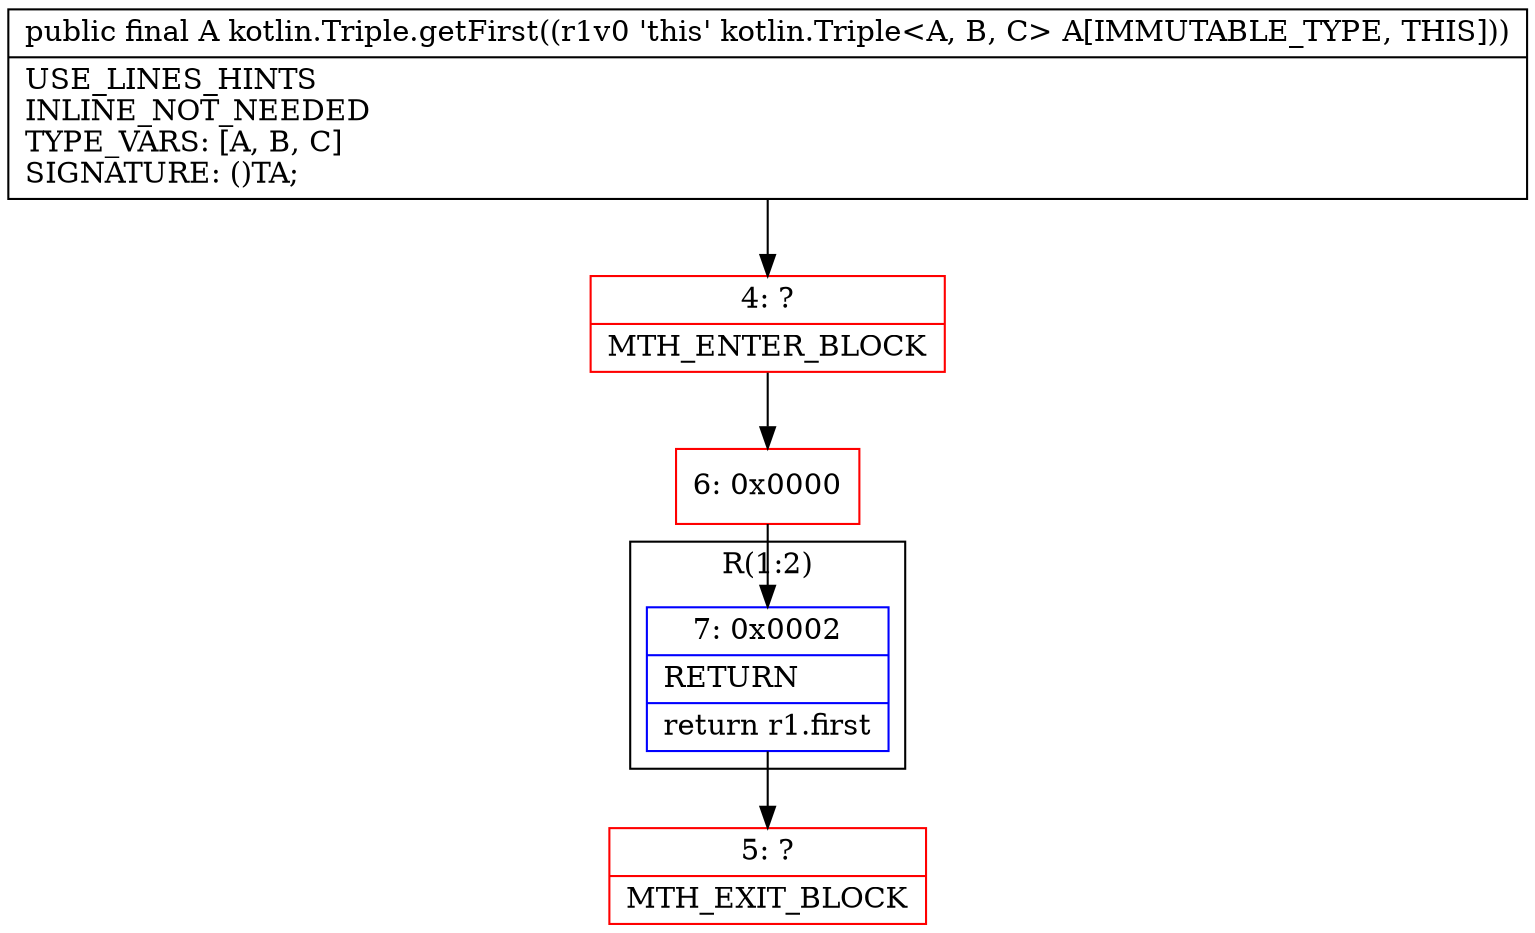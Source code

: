 digraph "CFG forkotlin.Triple.getFirst()Ljava\/lang\/Object;" {
subgraph cluster_Region_1075281839 {
label = "R(1:2)";
node [shape=record,color=blue];
Node_7 [shape=record,label="{7\:\ 0x0002|RETURN\l|return r1.first\l}"];
}
Node_4 [shape=record,color=red,label="{4\:\ ?|MTH_ENTER_BLOCK\l}"];
Node_6 [shape=record,color=red,label="{6\:\ 0x0000}"];
Node_5 [shape=record,color=red,label="{5\:\ ?|MTH_EXIT_BLOCK\l}"];
MethodNode[shape=record,label="{public final A kotlin.Triple.getFirst((r1v0 'this' kotlin.Triple\<A, B, C\> A[IMMUTABLE_TYPE, THIS]))  | USE_LINES_HINTS\lINLINE_NOT_NEEDED\lTYPE_VARS: [A, B, C]\lSIGNATURE: ()TA;\l}"];
MethodNode -> Node_4;Node_7 -> Node_5;
Node_4 -> Node_6;
Node_6 -> Node_7;
}


